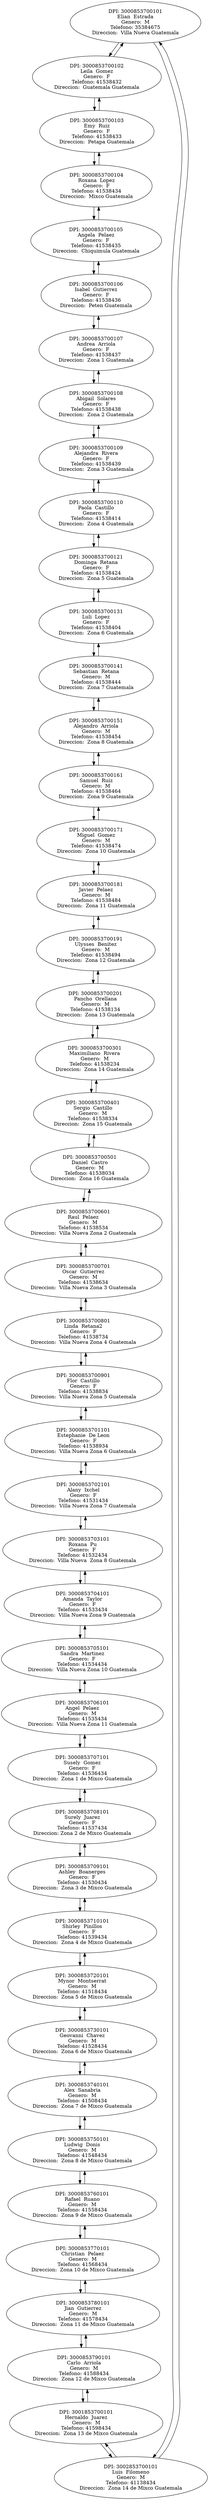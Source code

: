 digraph G {
    3000853700101 [label="DPI: 3000853700101\n Elian  Estrada \nGenero:  M\nTelefono: 35384675\nDireccion:  Villa Nueva Guatemala"];
    3000853700101 -> 3000853700102;
    3000853700101 -> 3002853700101 [constraint=false];
    3000853700102 [label="DPI: 3000853700102\n Leila  Gomez \nGenero:  F\nTelefono: 41538432\nDireccion:  Guatemala Guatemala"];
    3000853700102 -> 3000853700103;
    3000853700102 -> 3000853700101 [constraint=false];
    3000853700103 [label="DPI: 3000853700103\n Emy  Ruiz \nGenero:  F\nTelefono: 41538433\nDireccion:  Petapa Guatemala"];
    3000853700103 -> 3000853700104;
    3000853700103 -> 3000853700102 [constraint=false];
    3000853700104 [label="DPI: 3000853700104\n Roxana  Lopez \nGenero:  F\nTelefono: 41538434\nDireccion:  Mixco Guatemala"];
    3000853700104 -> 3000853700105;
    3000853700104 -> 3000853700103 [constraint=false];
    3000853700105 [label="DPI: 3000853700105\n Angela  Pelaez \nGenero:  F\nTelefono: 41538435\nDireccion:  Chiquimula Guatemala"];
    3000853700105 -> 3000853700106;
    3000853700105 -> 3000853700104 [constraint=false];
    3000853700106 [label="DPI: 3000853700106\n Isabel  Gutierrez \nGenero:  F\nTelefono: 41538436\nDireccion:  Peten Guatemala"];
    3000853700106 -> 3000853700107;
    3000853700106 -> 3000853700105 [constraint=false];
    3000853700107 [label="DPI: 3000853700107\n Andrea  Arriola \nGenero:  F\nTelefono: 41538437\nDireccion:  Zona 1 Guatemala"];
    3000853700107 -> 3000853700108;
    3000853700107 -> 3000853700106 [constraint=false];
    3000853700108 [label="DPI: 3000853700108\n Abigail  Solares \nGenero:  F\nTelefono: 41538438\nDireccion:  Zona 2 Guatemala"];
    3000853700108 -> 3000853700109;
    3000853700108 -> 3000853700107 [constraint=false];
    3000853700109 [label="DPI: 3000853700109\n Alejandra  Rivera \nGenero:  F\nTelefono: 41538439\nDireccion:  Zona 3 Guatemala"];
    3000853700109 -> 3000853700110;
    3000853700109 -> 3000853700108 [constraint=false];
    3000853700110 [label="DPI: 3000853700110\n Paola  Castillo \nGenero:  F\nTelefono: 41538414\nDireccion:  Zona 4 Guatemala"];
    3000853700110 -> 3000853700121;
    3000853700110 -> 3000853700109 [constraint=false];
    3000853700121 [label="DPI: 3000853700121\n Dominga  Retana \nGenero:  F\nTelefono: 41538424\nDireccion:  Zona 5 Guatemala"];
    3000853700121 -> 3000853700131;
    3000853700121 -> 3000853700110 [constraint=false];
    3000853700131 [label="DPI: 3000853700131\n Luli  Lopez \nGenero:  F\nTelefono: 41538404\nDireccion:  Zona 6 Guatemala"];
    3000853700131 -> 3000853700141;
    3000853700131 -> 3000853700121 [constraint=false];
    3000853700141 [label="DPI: 3000853700141\n Sebastian  Retana \nGenero:  M\nTelefono: 41538444\nDireccion:  Zona 7 Guatemala"];
    3000853700141 -> 3000853700151;
    3000853700141 -> 3000853700131 [constraint=false];
    3000853700151 [label="DPI: 3000853700151\n Alejandro  Arriola \nGenero:  M\nTelefono: 41538454\nDireccion:  Zona 8 Guatemala"];
    3000853700151 -> 3000853700161;
    3000853700151 -> 3000853700141 [constraint=false];
    3000853700161 [label="DPI: 3000853700161\n Samuel  Ruiz \nGenero:  M\nTelefono: 41538464\nDireccion:  Zona 9 Guatemala"];
    3000853700161 -> 3000853700171;
    3000853700161 -> 3000853700151 [constraint=false];
    3000853700171 [label="DPI: 3000853700171\n Miguel  Gomez \nGenero:  M\nTelefono: 41538474\nDireccion:  Zona 10 Guatemala"];
    3000853700171 -> 3000853700181;
    3000853700171 -> 3000853700161 [constraint=false];
    3000853700181 [label="DPI: 3000853700181\n Javier  Pelaez \nGenero:  M\nTelefono: 41538484\nDireccion:  Zona 11 Guatemala"];
    3000853700181 -> 3000853700191;
    3000853700181 -> 3000853700171 [constraint=false];
    3000853700191 [label="DPI: 3000853700191\n Ulysses  Benitez \nGenero:  M\nTelefono: 41538494\nDireccion:  Zona 12 Guatemala"];
    3000853700191 -> 3000853700201;
    3000853700191 -> 3000853700181 [constraint=false];
    3000853700201 [label="DPI: 3000853700201\n Pancho  Orellana \nGenero:  M\nTelefono: 41538134\nDireccion:  Zona 13 Guatemala"];
    3000853700201 -> 3000853700301;
    3000853700201 -> 3000853700191 [constraint=false];
    3000853700301 [label="DPI: 3000853700301\n Maximiliano  Rivera \nGenero:  M\nTelefono: 41538234\nDireccion:  Zona 14 Guatemala"];
    3000853700301 -> 3000853700401;
    3000853700301 -> 3000853700201 [constraint=false];
    3000853700401 [label="DPI: 3000853700401\n Sergio  Castillo \nGenero:  M\nTelefono: 41538334\nDireccion:  Zona 15 Guatemala"];
    3000853700401 -> 3000853700501;
    3000853700401 -> 3000853700301 [constraint=false];
    3000853700501 [label="DPI: 3000853700501\n Daniel  Castro \nGenero:  M\nTelefono: 41538034\nDireccion:  Zona 16 Guatemala"];
    3000853700501 -> 3000853700601;
    3000853700501 -> 3000853700401 [constraint=false];
    3000853700601 [label="DPI: 3000853700601\n Raul  Pelaez \nGenero:  M\nTelefono: 41538534\nDireccion:  Villa Nueva Zona 2 Guatemala"];
    3000853700601 -> 3000853700701;
    3000853700601 -> 3000853700501 [constraint=false];
    3000853700701 [label="DPI: 3000853700701\n Oscar  Gutierrez \nGenero:  M\nTelefono: 41538634\nDireccion:  Villa Nueva Zona 3 Guatemala"];
    3000853700701 -> 3000853700801;
    3000853700701 -> 3000853700601 [constraint=false];
    3000853700801 [label="DPI: 3000853700801\n Linda  Retana2 \nGenero:  F\nTelefono: 41538734\nDireccion:  Villa Nueva Zona 4 Guatemala"];
    3000853700801 -> 3000853700901;
    3000853700801 -> 3000853700701 [constraint=false];
    3000853700901 [label="DPI: 3000853700901\n Flor  Castillo \nGenero:  F\nTelefono: 41538834\nDireccion:  Villa Nueva Zona 5 Guatemala"];
    3000853700901 -> 3000853701101;
    3000853700901 -> 3000853700801 [constraint=false];
    3000853701101 [label="DPI: 3000853701101\n Estephanie  De Leon \nGenero:  F\nTelefono: 41538934\nDireccion:  Villa Nueva Zona 6 Guatemala"];
    3000853701101 -> 3000853702101;
    3000853701101 -> 3000853700901 [constraint=false];
    3000853702101 [label="DPI: 3000853702101\n Alany  Ixchel \nGenero:  F\nTelefono: 41531434\nDireccion:  Villa Nueva Zona 7 Guatemala"];
    3000853702101 -> 3000853703101;
    3000853702101 -> 3000853701101 [constraint=false];
    3000853703101 [label="DPI: 3000853703101\n Roxana  Pu \nGenero:  F\nTelefono: 41532434\nDireccion:  Villa Nueva  Zona 8 Guatemala"];
    3000853703101 -> 3000853704101;
    3000853703101 -> 3000853702101 [constraint=false];
    3000853704101 [label="DPI: 3000853704101\n Amanda  Taylor \nGenero:  F\nTelefono: 41533434\nDireccion:  Villa Nueva Zona 9 Guatemala"];
    3000853704101 -> 3000853705101;
    3000853704101 -> 3000853703101 [constraint=false];
    3000853705101 [label="DPI: 3000853705101\n Sandra  Martinez \nGenero:  F\nTelefono: 41534434\nDireccion:  Villa Nueva Zona 10 Guatemala"];
    3000853705101 -> 3000853706101;
    3000853705101 -> 3000853704101 [constraint=false];
    3000853706101 [label="DPI: 3000853706101\n Angel  Pelaez \nGenero:  M\nTelefono: 41535434\nDireccion:  Villa Nueva Zona 11 Guatemala"];
    3000853706101 -> 3000853707101;
    3000853706101 -> 3000853705101 [constraint=false];
    3000853707101 [label="DPI: 3000853707101\n Susely  Gomez \nGenero:  F\nTelefono: 41536434\nDireccion:  Zona 1 de Mixco Guatemala"];
    3000853707101 -> 3000853708101;
    3000853707101 -> 3000853706101 [constraint=false];
    3000853708101 [label="DPI: 3000853708101\n Surely  Juarez \nGenero:  F\nTelefono: 41537434\nDireccion: Zona 2 de Mixco Guatemala"];
    3000853708101 -> 3000853709101;
    3000853708101 -> 3000853707101 [constraint=false];
    3000853709101 [label="DPI: 3000853709101\n Ashley  Boanerges \nGenero:  F\nTelefono: 41530434\nDireccion:  Zona 3 de Mixco Guatemala"];
    3000853709101 -> 3000853710101;
    3000853709101 -> 3000853708101 [constraint=false];
    3000853710101 [label="DPI: 3000853710101\n Shirley  Pinillos \nGenero:  F\nTelefono: 41539434\nDireccion:  Zona 4 de Mixco Guatemala"];
    3000853710101 -> 3000853720101;
    3000853710101 -> 3000853709101 [constraint=false];
    3000853720101 [label="DPI: 3000853720101\n Mynor  Montserrat \nGenero:  M\nTelefono: 41518434\nDireccion:  Zona 5 de Mixco Guatemala"];
    3000853720101 -> 3000853730101;
    3000853720101 -> 3000853710101 [constraint=false];
    3000853730101 [label="DPI: 3000853730101\n Geovanni  Chavez \nGenero:  M\nTelefono: 41528434\nDireccion:  Zona 6 de Mixco Guatemala"];
    3000853730101 -> 3000853740101;
    3000853730101 -> 3000853720101 [constraint=false];
    3000853740101 [label="DPI: 3000853740101\n Alex  Sanabria \nGenero:  M\nTelefono: 41508434\nDireccion:  Zona 7 de Mixco Guatemala"];
    3000853740101 -> 3000853750101;
    3000853740101 -> 3000853730101 [constraint=false];
    3000853750101 [label="DPI: 3000853750101\n Ludwig  Donis \nGenero:  M\nTelefono: 41548434\nDireccion:  Zona 8 de Mixco Guatemala"];
    3000853750101 -> 3000853760101;
    3000853750101 -> 3000853740101 [constraint=false];
    3000853760101 [label="DPI: 3000853760101\n Rafael  Ruano \nGenero:  M\nTelefono: 41558434\nDireccion:  Zona 9 de Mixco Guatemala"];
    3000853760101 -> 3000853770101;
    3000853760101 -> 3000853750101 [constraint=false];
    3000853770101 [label="DPI: 3000853770101\n Christian  Pelaez \nGenero:  M\nTelefono: 41568434\nDireccion:  Zona 10 de Mixco Guatemala"];
    3000853770101 -> 3000853780101;
    3000853770101 -> 3000853760101 [constraint=false];
    3000853780101 [label="DPI: 3000853780101\n Jian  Gutierrez \nGenero:  M\nTelefono: 41578434\nDireccion:  Zona 11 de Mixco Guatemala"];
    3000853780101 -> 3000853790101;
    3000853780101 -> 3000853770101 [constraint=false];
    3000853790101 [label="DPI: 3000853790101\n Carlo  Arriola \nGenero:  M\nTelefono: 41588434\nDireccion:  Zona 12 de Mixco Guatemala"];
    3000853790101 -> 3001853700101;
    3000853790101 -> 3000853780101 [constraint=false];
    3001853700101 [label="DPI: 3001853700101\n Hernaldo  Juarez \nGenero:  M\nTelefono: 41598434\nDireccion:  Zona 13 de Mixco Guatemala"];
    3001853700101 -> 3002853700101;
    3001853700101 -> 3000853790101 [constraint=false];
    3002853700101 [label="DPI: 3002853700101\n Luis  Filomeno \nGenero:  M\nTelefono: 41138434\nDireccion:  Zona 14 de Mixco Guatemala"];
    3002853700101 -> 3000853700101;
    3002853700101 -> 3001853700101 [constraint=false];
}